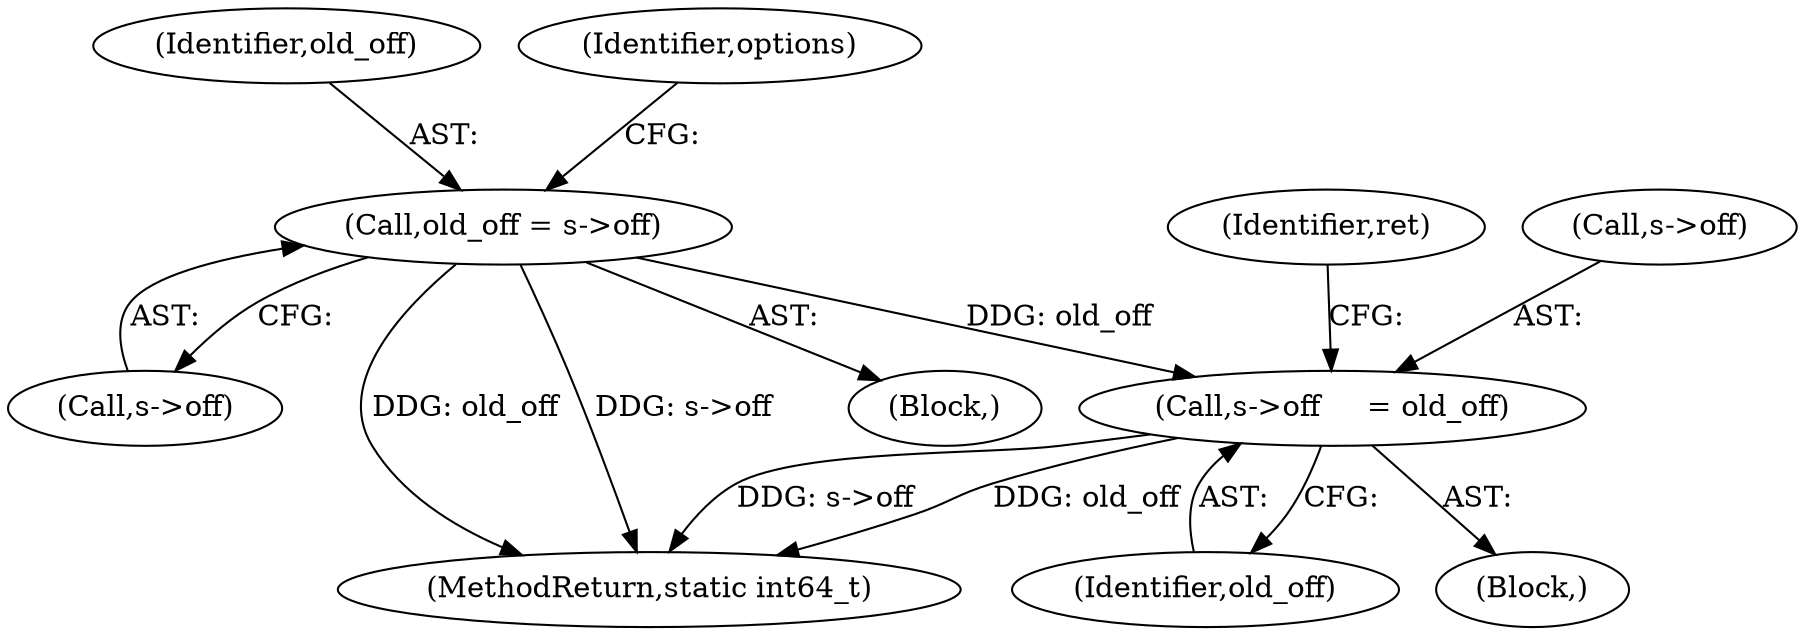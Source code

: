 digraph "1_FFmpeg_2a05c8f813de6f2278827734bf8102291e7484aa_5@del" {
"1000121" [label="(Call,old_off = s->off)"];
"1000292" [label="(Call,s->off     = old_off)"];
"1000296" [label="(Identifier,old_off)"];
"1000298" [label="(Identifier,ret)"];
"1000107" [label="(Block,)"];
"1000306" [label="(MethodReturn,static int64_t)"];
"1000122" [label="(Identifier,old_off)"];
"1000123" [label="(Call,s->off)"];
"1000121" [label="(Call,old_off = s->off)"];
"1000131" [label="(Identifier,options)"];
"1000261" [label="(Block,)"];
"1000292" [label="(Call,s->off     = old_off)"];
"1000293" [label="(Call,s->off)"];
"1000121" -> "1000107"  [label="AST: "];
"1000121" -> "1000123"  [label="CFG: "];
"1000122" -> "1000121"  [label="AST: "];
"1000123" -> "1000121"  [label="AST: "];
"1000131" -> "1000121"  [label="CFG: "];
"1000121" -> "1000306"  [label="DDG: s->off"];
"1000121" -> "1000306"  [label="DDG: old_off"];
"1000121" -> "1000292"  [label="DDG: old_off"];
"1000292" -> "1000261"  [label="AST: "];
"1000292" -> "1000296"  [label="CFG: "];
"1000293" -> "1000292"  [label="AST: "];
"1000296" -> "1000292"  [label="AST: "];
"1000298" -> "1000292"  [label="CFG: "];
"1000292" -> "1000306"  [label="DDG: s->off"];
"1000292" -> "1000306"  [label="DDG: old_off"];
}

